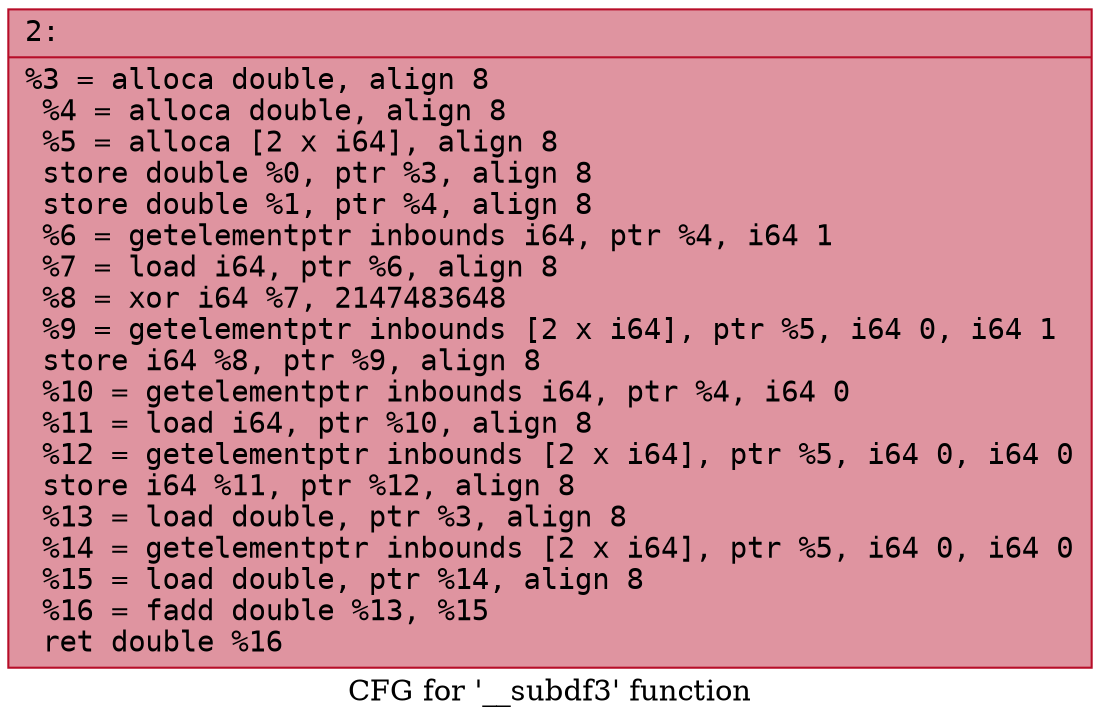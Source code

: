 digraph "CFG for '__subdf3' function" {
	label="CFG for '__subdf3' function";

	Node0x600000b276b0 [shape=record,color="#b70d28ff", style=filled, fillcolor="#b70d2870" fontname="Courier",label="{2:\l|  %3 = alloca double, align 8\l  %4 = alloca double, align 8\l  %5 = alloca [2 x i64], align 8\l  store double %0, ptr %3, align 8\l  store double %1, ptr %4, align 8\l  %6 = getelementptr inbounds i64, ptr %4, i64 1\l  %7 = load i64, ptr %6, align 8\l  %8 = xor i64 %7, 2147483648\l  %9 = getelementptr inbounds [2 x i64], ptr %5, i64 0, i64 1\l  store i64 %8, ptr %9, align 8\l  %10 = getelementptr inbounds i64, ptr %4, i64 0\l  %11 = load i64, ptr %10, align 8\l  %12 = getelementptr inbounds [2 x i64], ptr %5, i64 0, i64 0\l  store i64 %11, ptr %12, align 8\l  %13 = load double, ptr %3, align 8\l  %14 = getelementptr inbounds [2 x i64], ptr %5, i64 0, i64 0\l  %15 = load double, ptr %14, align 8\l  %16 = fadd double %13, %15\l  ret double %16\l}"];
}
